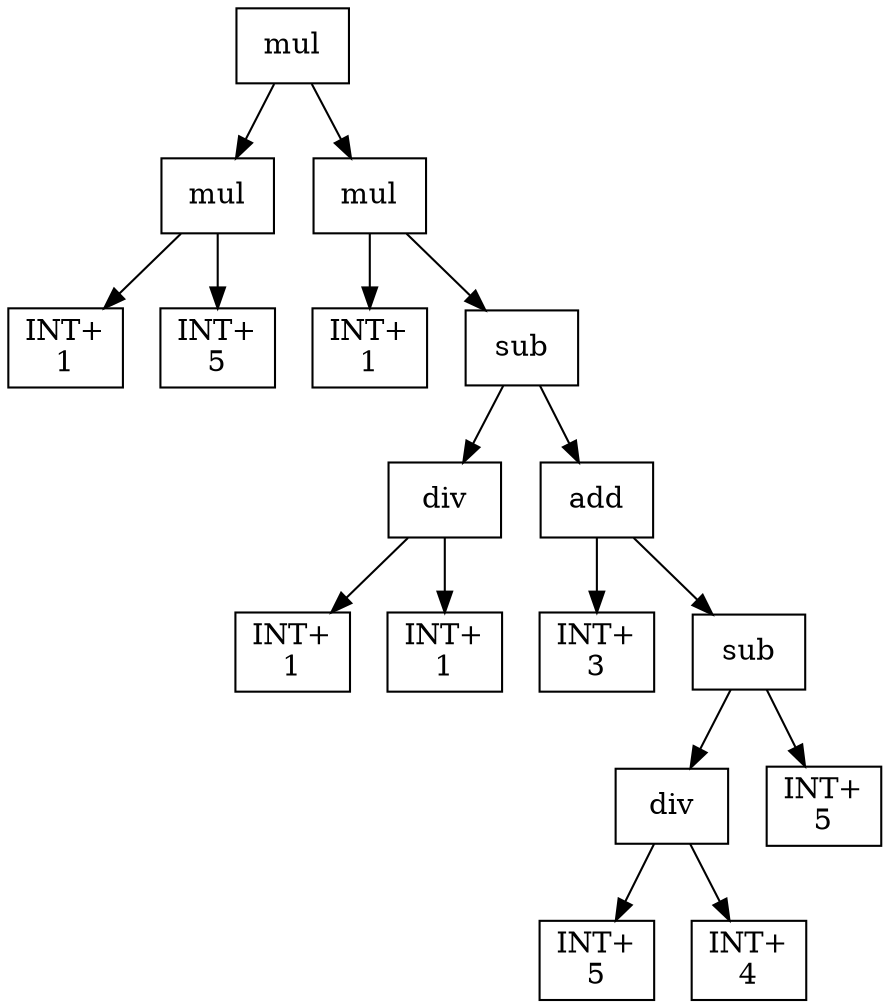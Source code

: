 digraph expr {
  node [shape=box];
  n1 [label="mul"];
  n2 [label="mul"];
  n3 [label="INT+\n1"];
  n4 [label="INT+\n5"];
  n2 -> n3;
  n2 -> n4;
  n5 [label="mul"];
  n6 [label="INT+\n1"];
  n7 [label="sub"];
  n8 [label="div"];
  n9 [label="INT+\n1"];
  n10 [label="INT+\n1"];
  n8 -> n9;
  n8 -> n10;
  n11 [label="add"];
  n12 [label="INT+\n3"];
  n13 [label="sub"];
  n14 [label="div"];
  n15 [label="INT+\n5"];
  n16 [label="INT+\n4"];
  n14 -> n15;
  n14 -> n16;
  n17 [label="INT+\n5"];
  n13 -> n14;
  n13 -> n17;
  n11 -> n12;
  n11 -> n13;
  n7 -> n8;
  n7 -> n11;
  n5 -> n6;
  n5 -> n7;
  n1 -> n2;
  n1 -> n5;
}